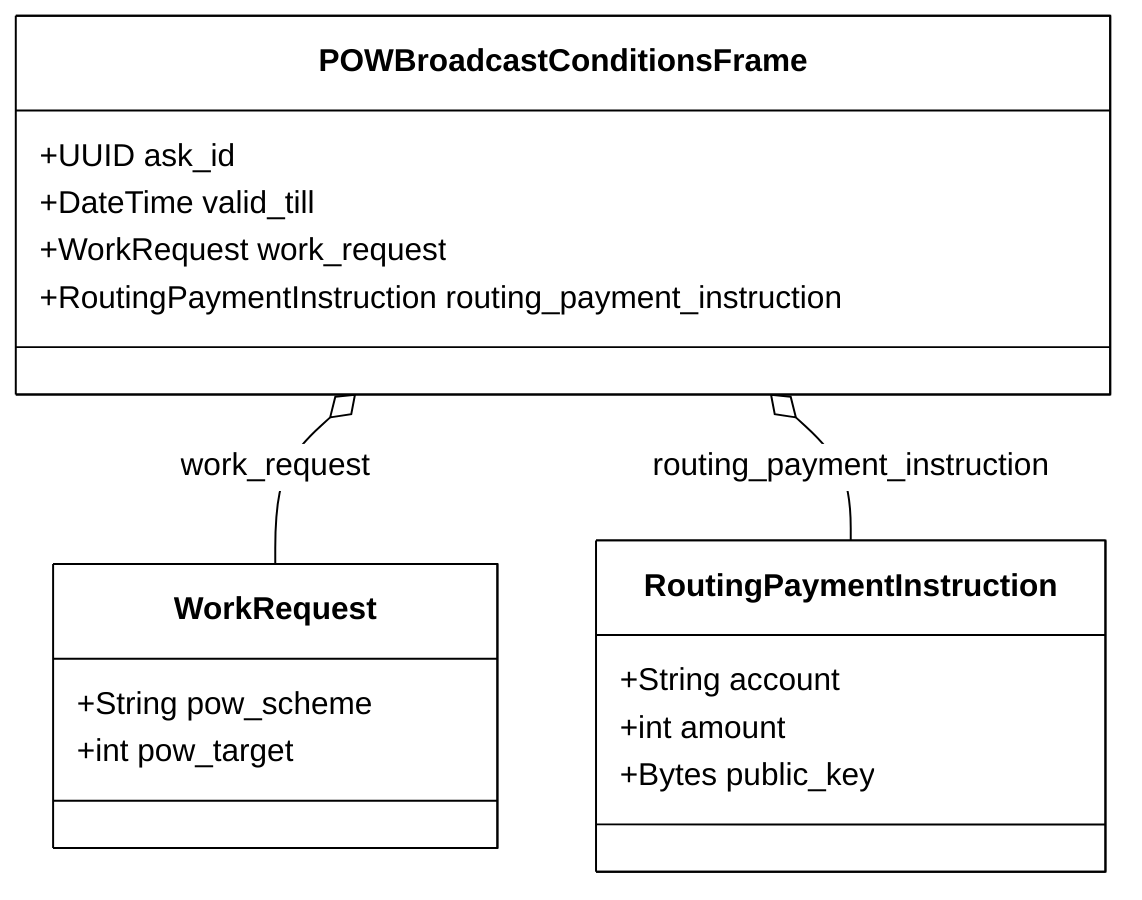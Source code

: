 %%{
  init: {
    'theme': 'base',
    'themeVariables': {
      'primaryColor': '#FFFFFF',
      'primaryTextColor': '#000',
      'primaryBorderColor': '#000',
      'lineColor': '#000',
      'secondaryColor': '#000',
      'tertiaryColor': '#000'
    }
  }
}%%
classDiagram
    class WorkRequest{
        +String pow_scheme
        +int pow_target
    }
    class RoutingPaymentInstruction{
        +String account
        +int amount
        +Bytes public_key
    }
    class POWBroadcastConditionsFrame{
        +UUID ask_id
        +DateTime valid_till
        +WorkRequest work_request
        +RoutingPaymentInstruction routing_payment_instruction
    }
    POWBroadcastConditionsFrame  o--  WorkRequest : work_request
    POWBroadcastConditionsFrame  o--  RoutingPaymentInstruction : routing_payment_instruction